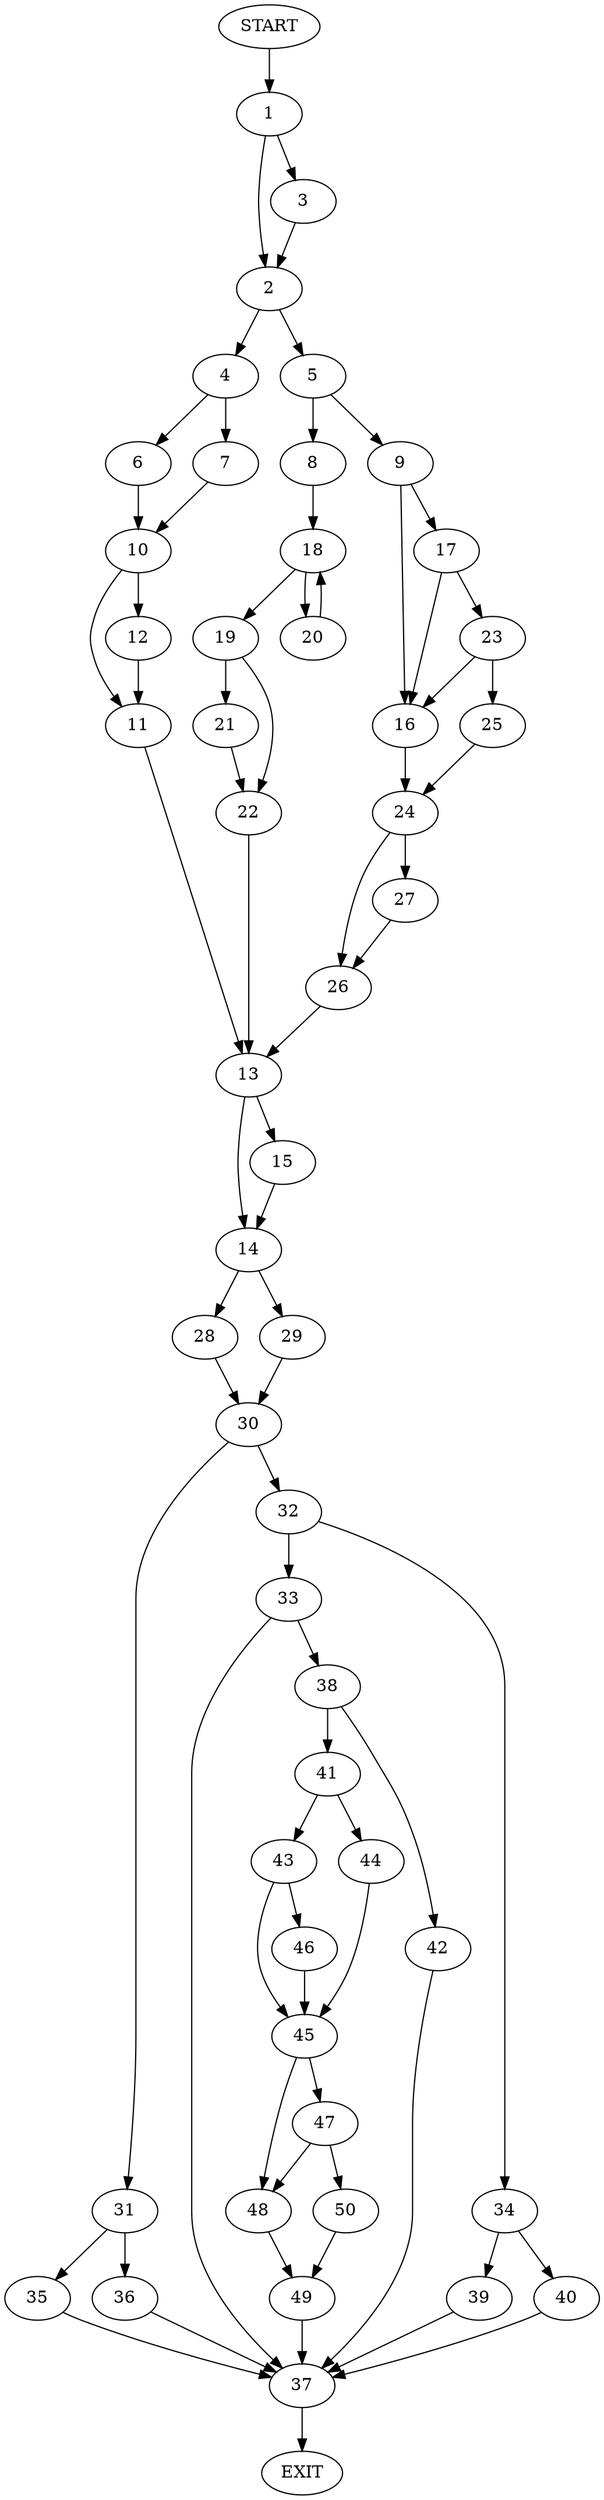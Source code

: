 digraph {
0 [label="START"]
51 [label="EXIT"]
0 -> 1
1 -> 2
1 -> 3
3 -> 2
2 -> 4
2 -> 5
4 -> 6
4 -> 7
5 -> 8
5 -> 9
7 -> 10
6 -> 10
10 -> 11
10 -> 12
11 -> 13
12 -> 11
13 -> 14
13 -> 15
9 -> 16
9 -> 17
8 -> 18
18 -> 19
18 -> 20
20 -> 18
19 -> 21
19 -> 22
21 -> 22
22 -> 13
17 -> 23
17 -> 16
16 -> 24
23 -> 25
23 -> 16
25 -> 24
24 -> 26
24 -> 27
27 -> 26
26 -> 13
14 -> 28
14 -> 29
15 -> 14
28 -> 30
29 -> 30
30 -> 31
30 -> 32
32 -> 33
32 -> 34
31 -> 35
31 -> 36
36 -> 37
35 -> 37
37 -> 51
33 -> 38
33 -> 37
34 -> 39
34 -> 40
40 -> 37
39 -> 37
38 -> 41
38 -> 42
42 -> 37
41 -> 43
41 -> 44
43 -> 45
43 -> 46
44 -> 45
45 -> 47
45 -> 48
46 -> 45
48 -> 49
47 -> 50
47 -> 48
50 -> 49
49 -> 37
}
